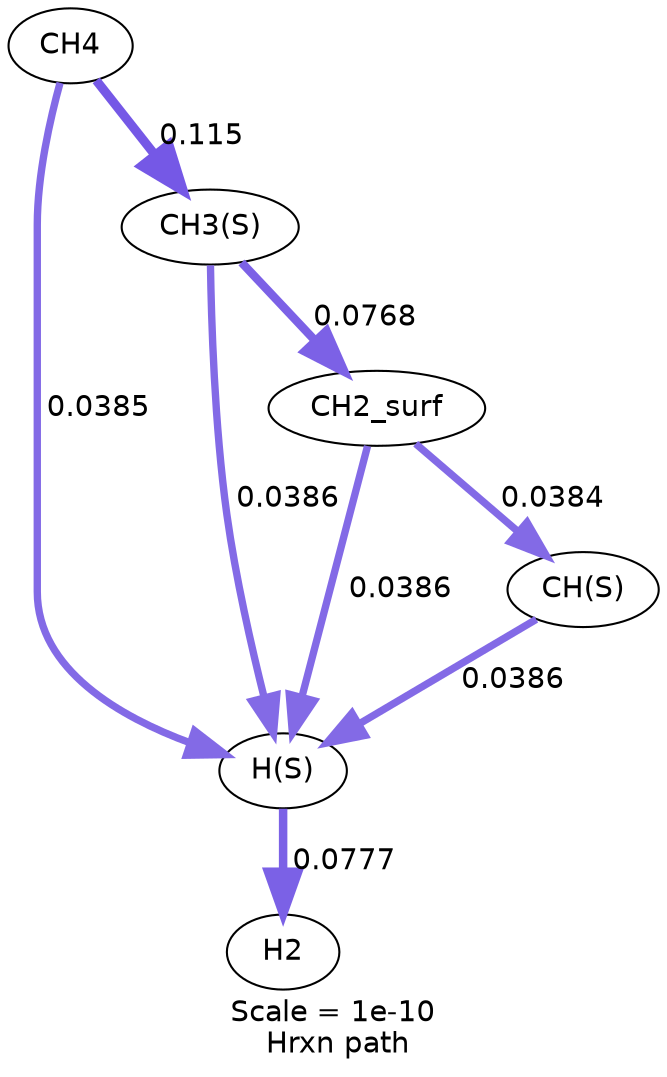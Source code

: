 digraph reaction_paths {
center=1;
s13 -> s7[fontname="Helvetica", style="setlinewidth(4.07)", arrowsize=2.04, color="0.7, 0.578, 0.9"
, label=" 0.0777"];
s3 -> s13[fontname="Helvetica", style="setlinewidth(3.54)", arrowsize=1.77, color="0.7, 0.538, 0.9"
, label=" 0.0385"];
s16 -> s13[fontname="Helvetica", style="setlinewidth(3.54)", arrowsize=1.77, color="0.7, 0.539, 0.9"
, label=" 0.0386"];
s17 -> s13[fontname="Helvetica", style="setlinewidth(3.54)", arrowsize=1.77, color="0.7, 0.539, 0.9"
, label=" 0.0386"];
s18 -> s13[fontname="Helvetica", style="setlinewidth(3.54)", arrowsize=1.77, color="0.7, 0.539, 0.9"
, label=" 0.0386"];
s3 -> s16[fontname="Helvetica", style="setlinewidth(4.37)", arrowsize=2.18, color="0.7, 0.615, 0.9"
, label=" 0.115"];
s16 -> s17[fontname="Helvetica", style="setlinewidth(4.06)", arrowsize=2.03, color="0.7, 0.577, 0.9"
, label=" 0.0768"];
s17 -> s18[fontname="Helvetica", style="setlinewidth(3.54)", arrowsize=1.77, color="0.7, 0.538, 0.9"
, label=" 0.0384"];
s3 [ fontname="Helvetica", label="CH4"];
s7 [ fontname="Helvetica", label="H2"];
s13 [ fontname="Helvetica", label="H(S)"];
s16 [ fontname="Helvetica", label="CH3(S)"];
s17 [ fontname="Helvetica", label="CH2_surf"];
s18 [ fontname="Helvetica", label="CH(S)"];
 label = "Scale = 1e-10\l Hrxn path";
 fontname = "Helvetica";
}
